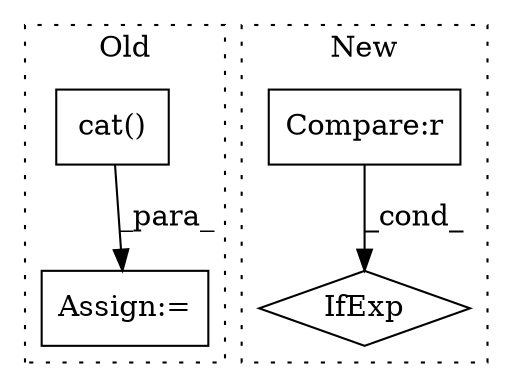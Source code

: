 digraph G {
subgraph cluster0 {
1 [label="cat()" a="75" s="2776,2793" l="10,8" shape="box"];
4 [label="Assign:=" a="68" s="2773" l="3" shape="box"];
label = "Old";
style="dotted";
}
subgraph cluster1 {
2 [label="IfExp" a="51" s="2724,2737" l="4,6" shape="diamond"];
3 [label="Compare:r" a="40" s="2728" l="9" shape="box"];
label = "New";
style="dotted";
}
1 -> 4 [label="_para_"];
3 -> 2 [label="_cond_"];
}